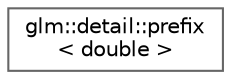 digraph "Graphical Class Hierarchy"
{
 // LATEX_PDF_SIZE
  bgcolor="transparent";
  edge [fontname=Helvetica,fontsize=10,labelfontname=Helvetica,labelfontsize=10];
  node [fontname=Helvetica,fontsize=10,shape=box,height=0.2,width=0.4];
  rankdir="LR";
  Node0 [id="Node000000",label="glm::detail::prefix\l\< double \>",height=0.2,width=0.4,color="grey40", fillcolor="white", style="filled",URL="$structglm_1_1detail_1_1prefix_3_01double_01_4.html",tooltip=" "];
}
